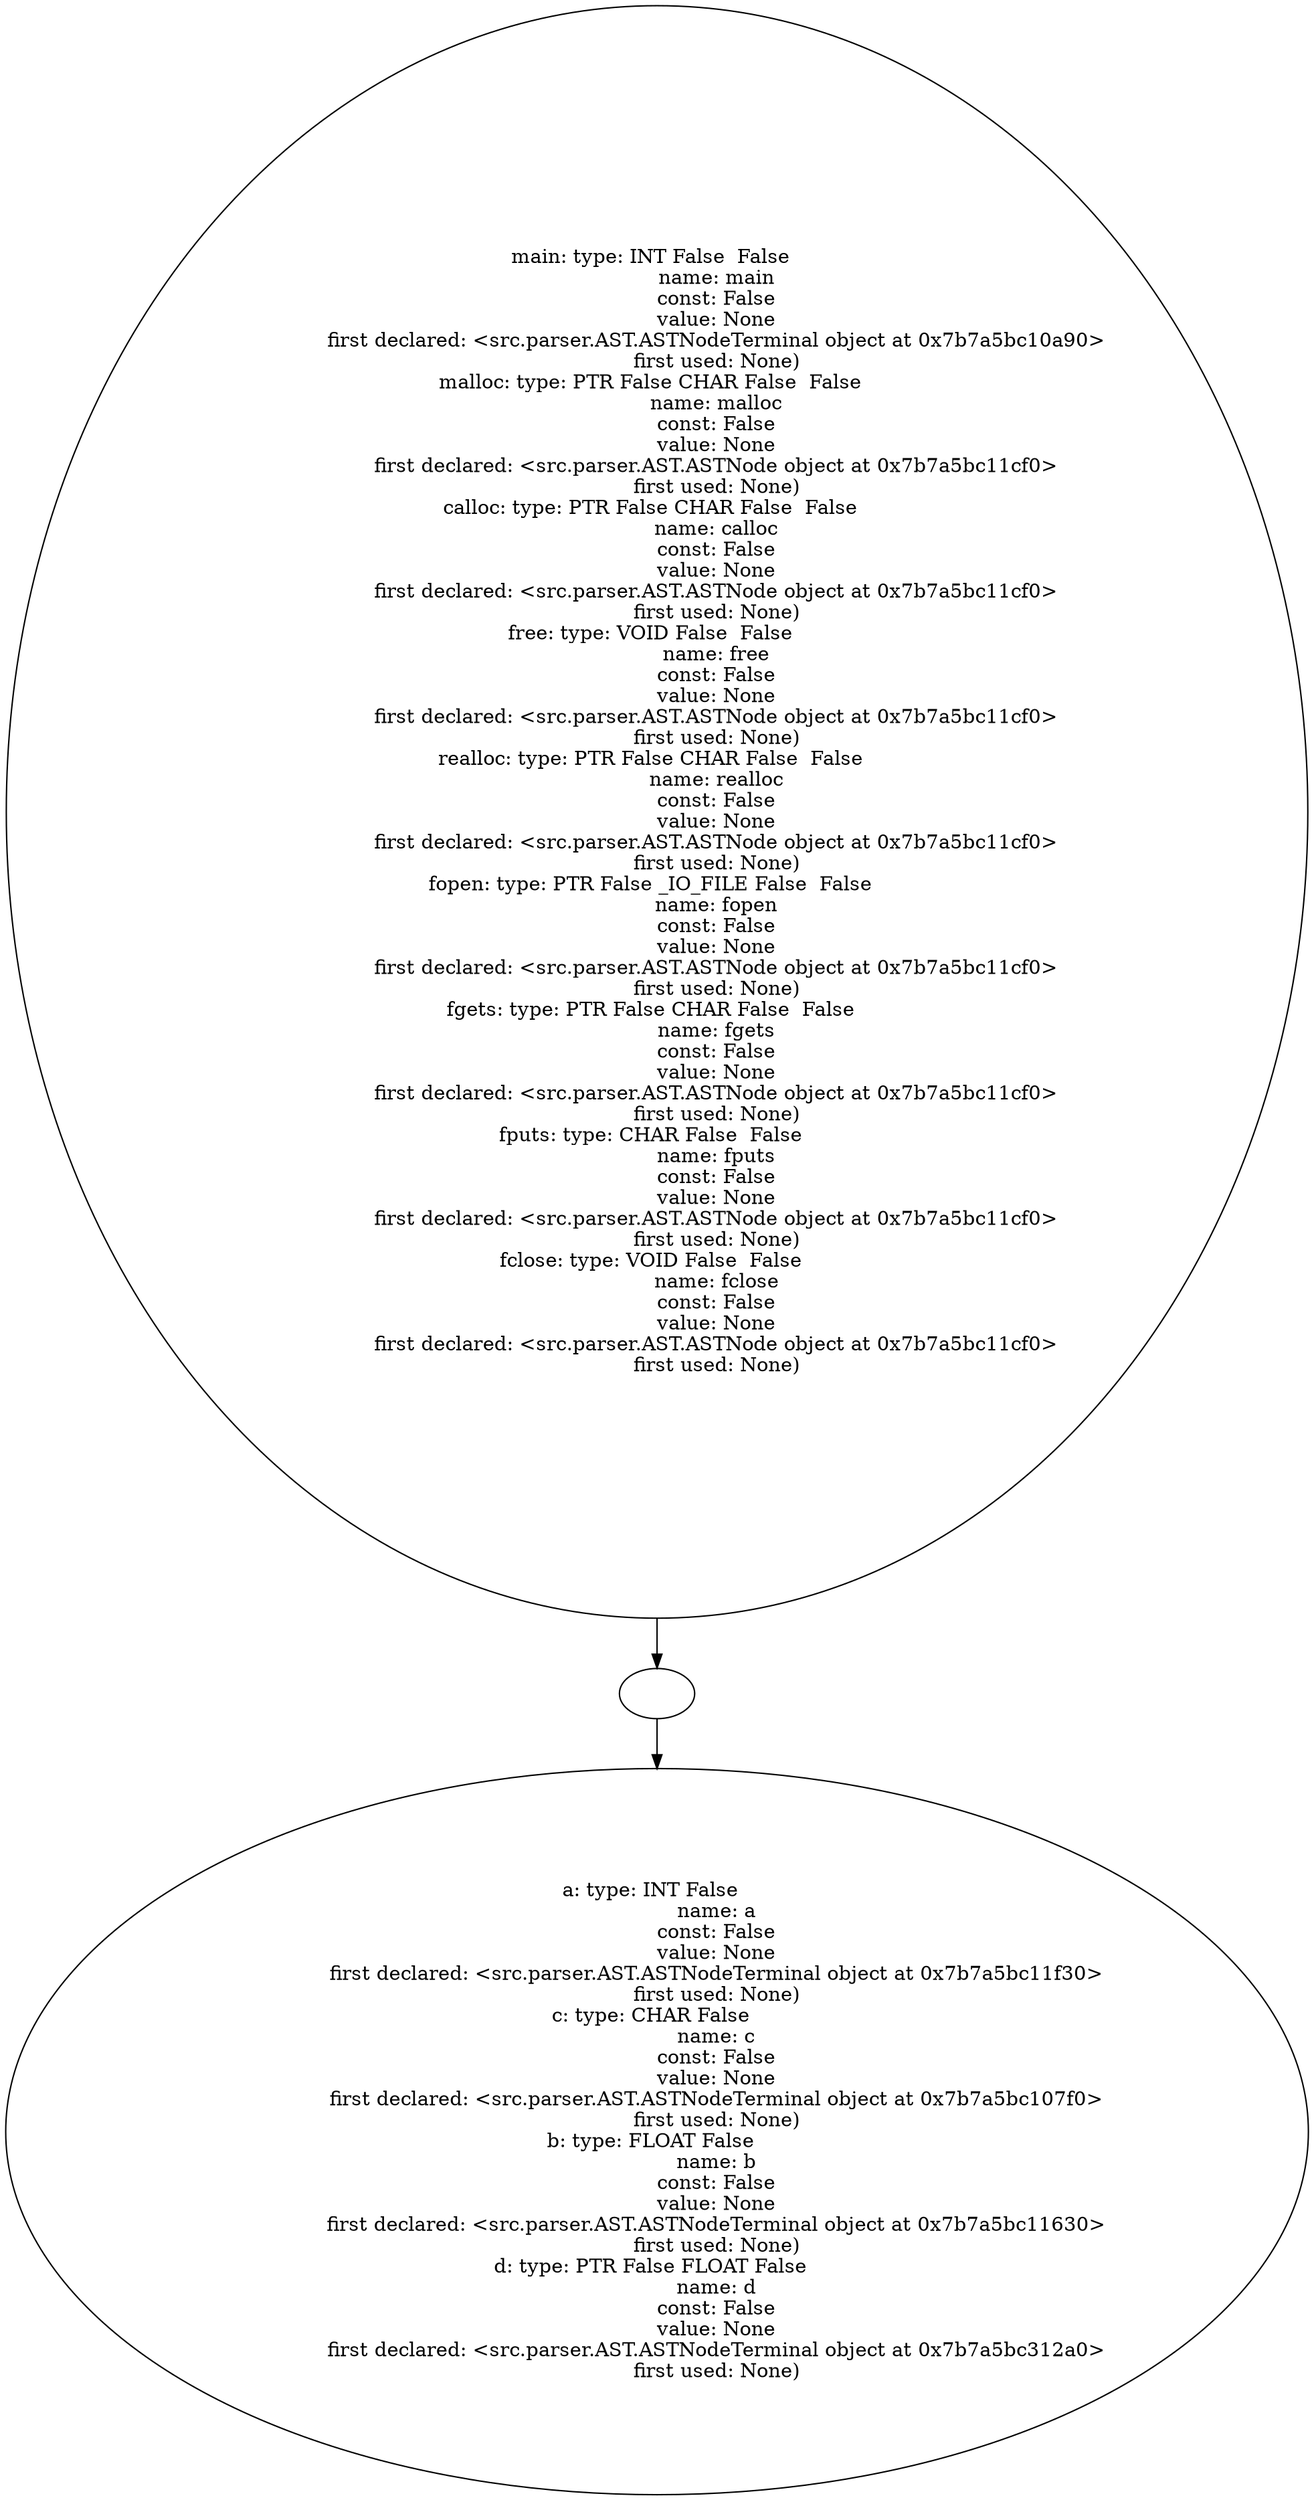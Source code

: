 digraph AST {
  "135765455607008" [label="main: type: INT False  False  
                   name: main
                   const: False
                   value: None
                   first declared: <src.parser.AST.ASTNodeTerminal object at 0x7b7a5bc10a90>
                   first used: None)
malloc: type: PTR False CHAR False  False  
                   name: malloc
                   const: False
                   value: None
                   first declared: <src.parser.AST.ASTNode object at 0x7b7a5bc11cf0>
                   first used: None)
calloc: type: PTR False CHAR False  False  
                   name: calloc
                   const: False
                   value: None
                   first declared: <src.parser.AST.ASTNode object at 0x7b7a5bc11cf0>
                   first used: None)
free: type: VOID False  False  
                   name: free
                   const: False
                   value: None
                   first declared: <src.parser.AST.ASTNode object at 0x7b7a5bc11cf0>
                   first used: None)
realloc: type: PTR False CHAR False  False  
                   name: realloc
                   const: False
                   value: None
                   first declared: <src.parser.AST.ASTNode object at 0x7b7a5bc11cf0>
                   first used: None)
fopen: type: PTR False _IO_FILE False  False  
                   name: fopen
                   const: False
                   value: None
                   first declared: <src.parser.AST.ASTNode object at 0x7b7a5bc11cf0>
                   first used: None)
fgets: type: PTR False CHAR False  False  
                   name: fgets
                   const: False
                   value: None
                   first declared: <src.parser.AST.ASTNode object at 0x7b7a5bc11cf0>
                   first used: None)
fputs: type: CHAR False  False  
                   name: fputs
                   const: False
                   value: None
                   first declared: <src.parser.AST.ASTNode object at 0x7b7a5bc11cf0>
                   first used: None)
fclose: type: VOID False  False  
                   name: fclose
                   const: False
                   value: None
                   first declared: <src.parser.AST.ASTNode object at 0x7b7a5bc11cf0>
                   first used: None)"];
  "135765455607008" -> "135765455604416";
  "135765455604416" [label=""];
  "135765455604416" -> "135765455612720";
  "135765455612720" [label="a: type: INT False  
                   name: a
                   const: False
                   value: None
                   first declared: <src.parser.AST.ASTNodeTerminal object at 0x7b7a5bc11f30>
                   first used: None)
c: type: CHAR False  
                   name: c
                   const: False
                   value: None
                   first declared: <src.parser.AST.ASTNodeTerminal object at 0x7b7a5bc107f0>
                   first used: None)
b: type: FLOAT False  
                   name: b
                   const: False
                   value: None
                   first declared: <src.parser.AST.ASTNodeTerminal object at 0x7b7a5bc11630>
                   first used: None)
d: type: PTR False FLOAT False  
                   name: d
                   const: False
                   value: None
                   first declared: <src.parser.AST.ASTNodeTerminal object at 0x7b7a5bc312a0>
                   first used: None)"];
}
